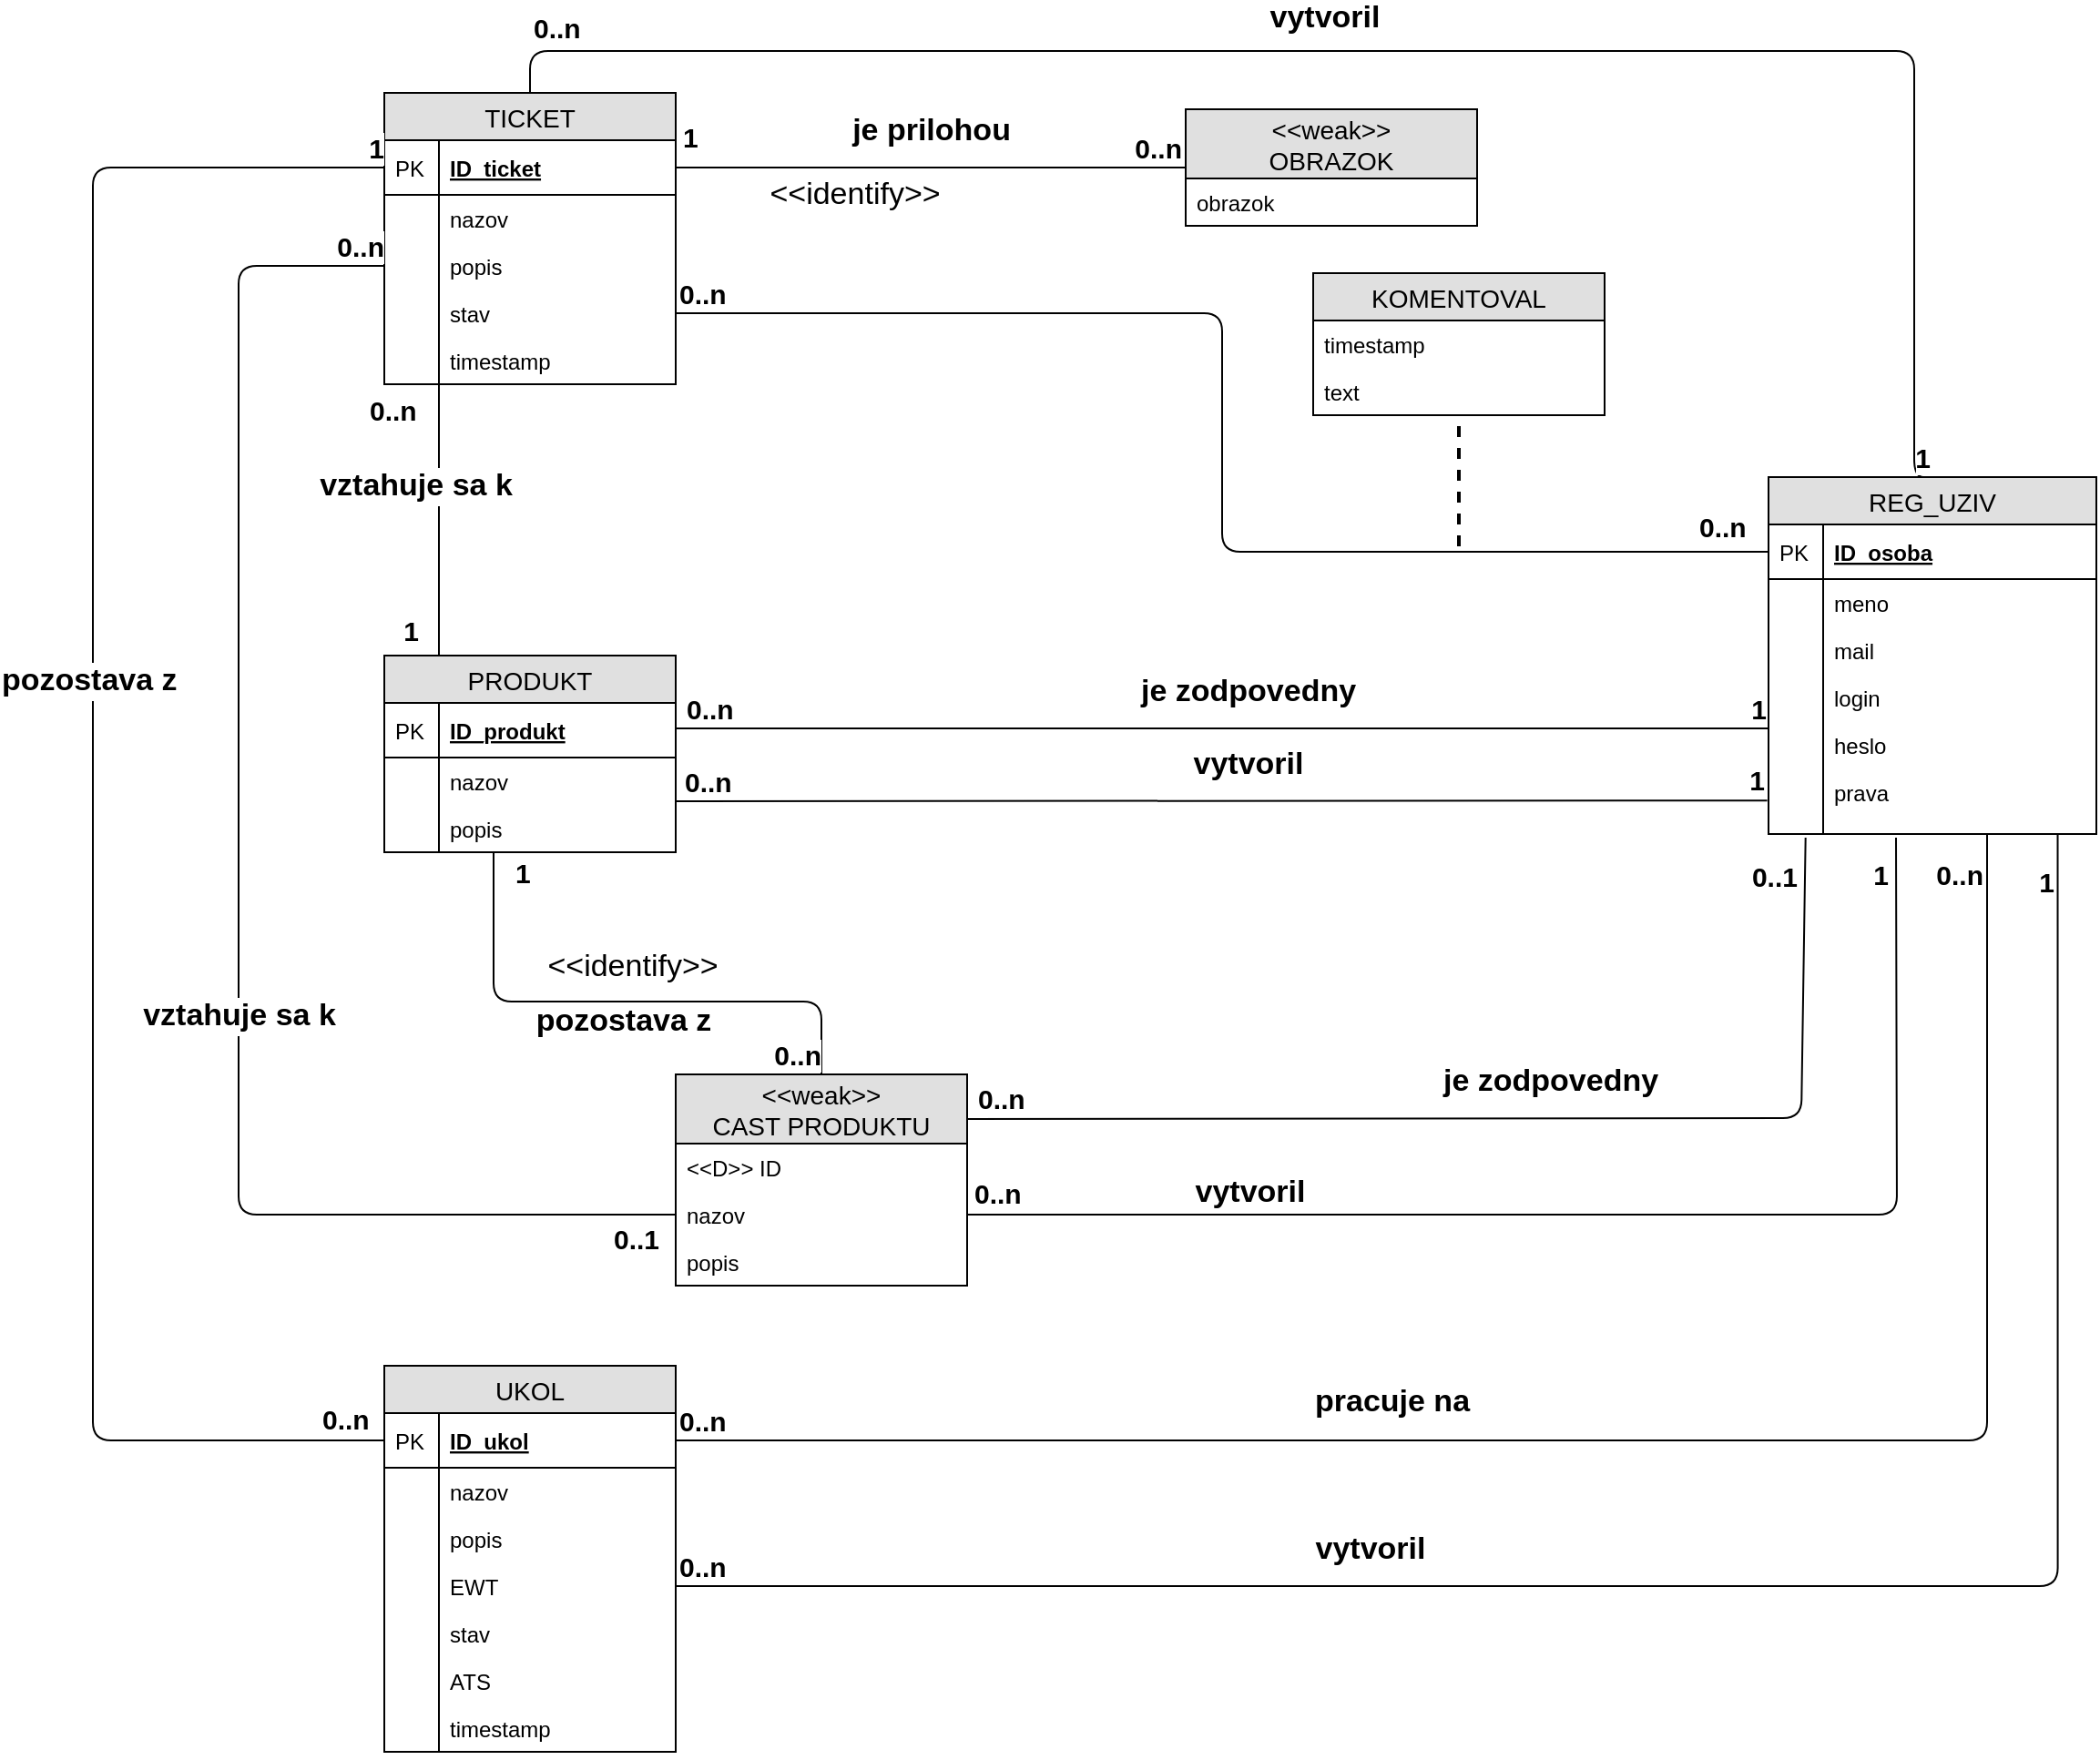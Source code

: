 <mxfile version="12.3.1" type="device" pages="1"><diagram id="f2aFpSvOePpTpc9F2w-A" name="Page-1"><mxGraphModel dx="2235" dy="1270" grid="1" gridSize="10" guides="1" tooltips="1" connect="1" arrows="1" fold="1" page="1" pageScale="1" pageWidth="850" pageHeight="1100" math="0" shadow="0"><root><mxCell id="0"/><mxCell id="1" parent="0"/><mxCell id="3Z42ryZw1p-4Lduy6sUZ-1" value="REG_UZIV" style="swimlane;fontStyle=0;childLayout=stackLayout;horizontal=1;startSize=26;fillColor=#e0e0e0;horizontalStack=0;resizeParent=1;resizeParentMax=0;resizeLast=0;collapsible=1;marginBottom=0;swimlaneFillColor=#ffffff;align=center;fontSize=14;" parent="1" vertex="1"><mxGeometry x="990" y="312" width="180" height="196" as="geometry"/></mxCell><mxCell id="3Z42ryZw1p-4Lduy6sUZ-2" value="ID_osoba" style="shape=partialRectangle;top=0;left=0;right=0;bottom=1;align=left;verticalAlign=middle;fillColor=none;spacingLeft=34;spacingRight=4;overflow=hidden;rotatable=0;points=[[0,0.5],[1,0.5]];portConstraint=eastwest;dropTarget=0;fontStyle=5;fontSize=12;" parent="3Z42ryZw1p-4Lduy6sUZ-1" vertex="1"><mxGeometry y="26" width="180" height="30" as="geometry"/></mxCell><mxCell id="3Z42ryZw1p-4Lduy6sUZ-3" value="PK" style="shape=partialRectangle;top=0;left=0;bottom=0;fillColor=none;align=left;verticalAlign=middle;spacingLeft=4;spacingRight=4;overflow=hidden;rotatable=0;points=[];portConstraint=eastwest;part=1;fontSize=12;" parent="3Z42ryZw1p-4Lduy6sUZ-2" vertex="1" connectable="0"><mxGeometry width="30" height="30" as="geometry"/></mxCell><mxCell id="3Z42ryZw1p-4Lduy6sUZ-4" value="meno" style="shape=partialRectangle;top=0;left=0;right=0;bottom=0;align=left;verticalAlign=top;fillColor=none;spacingLeft=34;spacingRight=4;overflow=hidden;rotatable=0;points=[[0,0.5],[1,0.5]];portConstraint=eastwest;dropTarget=0;fontSize=12;" parent="3Z42ryZw1p-4Lduy6sUZ-1" vertex="1"><mxGeometry y="56" width="180" height="26" as="geometry"/></mxCell><mxCell id="3Z42ryZw1p-4Lduy6sUZ-5" value="" style="shape=partialRectangle;top=0;left=0;bottom=0;fillColor=none;align=left;verticalAlign=top;spacingLeft=4;spacingRight=4;overflow=hidden;rotatable=0;points=[];portConstraint=eastwest;part=1;fontSize=12;" parent="3Z42ryZw1p-4Lduy6sUZ-4" vertex="1" connectable="0"><mxGeometry width="30" height="26" as="geometry"/></mxCell><mxCell id="3Z42ryZw1p-4Lduy6sUZ-6" value="mail" style="shape=partialRectangle;top=0;left=0;right=0;bottom=0;align=left;verticalAlign=top;fillColor=none;spacingLeft=34;spacingRight=4;overflow=hidden;rotatable=0;points=[[0,0.5],[1,0.5]];portConstraint=eastwest;dropTarget=0;fontSize=12;" parent="3Z42ryZw1p-4Lduy6sUZ-1" vertex="1"><mxGeometry y="82" width="180" height="26" as="geometry"/></mxCell><mxCell id="3Z42ryZw1p-4Lduy6sUZ-7" value="" style="shape=partialRectangle;top=0;left=0;bottom=0;fillColor=none;align=left;verticalAlign=top;spacingLeft=4;spacingRight=4;overflow=hidden;rotatable=0;points=[];portConstraint=eastwest;part=1;fontSize=12;" parent="3Z42ryZw1p-4Lduy6sUZ-6" vertex="1" connectable="0"><mxGeometry width="30" height="26" as="geometry"/></mxCell><mxCell id="3Z42ryZw1p-4Lduy6sUZ-8" value="login" style="shape=partialRectangle;top=0;left=0;right=0;bottom=0;align=left;verticalAlign=top;fillColor=none;spacingLeft=34;spacingRight=4;overflow=hidden;rotatable=0;points=[[0,0.5],[1,0.5]];portConstraint=eastwest;dropTarget=0;fontSize=12;" parent="3Z42ryZw1p-4Lduy6sUZ-1" vertex="1"><mxGeometry y="108" width="180" height="26" as="geometry"/></mxCell><mxCell id="3Z42ryZw1p-4Lduy6sUZ-9" value="" style="shape=partialRectangle;top=0;left=0;bottom=0;fillColor=none;align=left;verticalAlign=top;spacingLeft=4;spacingRight=4;overflow=hidden;rotatable=0;points=[];portConstraint=eastwest;part=1;fontSize=12;" parent="3Z42ryZw1p-4Lduy6sUZ-8" vertex="1" connectable="0"><mxGeometry width="30" height="26" as="geometry"/></mxCell><mxCell id="3Z42ryZw1p-4Lduy6sUZ-26" value="heslo" style="shape=partialRectangle;top=0;left=0;right=0;bottom=0;align=left;verticalAlign=top;fillColor=none;spacingLeft=34;spacingRight=4;overflow=hidden;rotatable=0;points=[[0,0.5],[1,0.5]];portConstraint=eastwest;dropTarget=0;fontSize=12;" parent="3Z42ryZw1p-4Lduy6sUZ-1" vertex="1"><mxGeometry y="134" width="180" height="26" as="geometry"/></mxCell><mxCell id="3Z42ryZw1p-4Lduy6sUZ-27" value="" style="shape=partialRectangle;top=0;left=0;bottom=0;fillColor=none;align=left;verticalAlign=top;spacingLeft=4;spacingRight=4;overflow=hidden;rotatable=0;points=[];portConstraint=eastwest;part=1;fontSize=12;" parent="3Z42ryZw1p-4Lduy6sUZ-26" vertex="1" connectable="0"><mxGeometry width="30" height="26" as="geometry"/></mxCell><mxCell id="mDjOp8Y7vGsUmXmDkCuz-3" value="prava" style="shape=partialRectangle;top=0;left=0;right=0;bottom=0;align=left;verticalAlign=top;fillColor=none;spacingLeft=34;spacingRight=4;overflow=hidden;rotatable=0;points=[[0,0.5],[1,0.5]];portConstraint=eastwest;dropTarget=0;fontSize=12;" parent="3Z42ryZw1p-4Lduy6sUZ-1" vertex="1"><mxGeometry y="160" width="180" height="26" as="geometry"/></mxCell><mxCell id="mDjOp8Y7vGsUmXmDkCuz-4" value="" style="shape=partialRectangle;top=0;left=0;bottom=0;fillColor=none;align=left;verticalAlign=top;spacingLeft=4;spacingRight=4;overflow=hidden;rotatable=0;points=[];portConstraint=eastwest;part=1;fontSize=12;" parent="mDjOp8Y7vGsUmXmDkCuz-3" vertex="1" connectable="0"><mxGeometry width="30" height="26" as="geometry"/></mxCell><mxCell id="3Z42ryZw1p-4Lduy6sUZ-10" value="" style="shape=partialRectangle;top=0;left=0;right=0;bottom=0;align=left;verticalAlign=top;fillColor=none;spacingLeft=34;spacingRight=4;overflow=hidden;rotatable=0;points=[[0,0.5],[1,0.5]];portConstraint=eastwest;dropTarget=0;fontSize=12;" parent="3Z42ryZw1p-4Lduy6sUZ-1" vertex="1"><mxGeometry y="186" width="180" height="10" as="geometry"/></mxCell><mxCell id="3Z42ryZw1p-4Lduy6sUZ-11" value="" style="shape=partialRectangle;top=0;left=0;bottom=0;fillColor=none;align=left;verticalAlign=top;spacingLeft=4;spacingRight=4;overflow=hidden;rotatable=0;points=[];portConstraint=eastwest;part=1;fontSize=12;" parent="3Z42ryZw1p-4Lduy6sUZ-10" vertex="1" connectable="0"><mxGeometry width="30" height="10" as="geometry"/></mxCell><mxCell id="3Z42ryZw1p-4Lduy6sUZ-28" value="TICKET" style="swimlane;fontStyle=0;childLayout=stackLayout;horizontal=1;startSize=26;fillColor=#e0e0e0;horizontalStack=0;resizeParent=1;resizeParentMax=0;resizeLast=0;collapsible=1;marginBottom=0;swimlaneFillColor=#ffffff;align=center;fontSize=14;" parent="1" vertex="1"><mxGeometry x="230" y="101" width="160" height="160" as="geometry"/></mxCell><mxCell id="3Z42ryZw1p-4Lduy6sUZ-29" value="ID_ticket" style="shape=partialRectangle;top=0;left=0;right=0;bottom=1;align=left;verticalAlign=middle;fillColor=none;spacingLeft=34;spacingRight=4;overflow=hidden;rotatable=0;points=[[0,0.5],[1,0.5]];portConstraint=eastwest;dropTarget=0;fontStyle=5;fontSize=12;" parent="3Z42ryZw1p-4Lduy6sUZ-28" vertex="1"><mxGeometry y="26" width="160" height="30" as="geometry"/></mxCell><mxCell id="3Z42ryZw1p-4Lduy6sUZ-30" value="PK" style="shape=partialRectangle;top=0;left=0;bottom=0;fillColor=none;align=left;verticalAlign=middle;spacingLeft=4;spacingRight=4;overflow=hidden;rotatable=0;points=[];portConstraint=eastwest;part=1;fontSize=12;" parent="3Z42ryZw1p-4Lduy6sUZ-29" vertex="1" connectable="0"><mxGeometry width="30" height="30" as="geometry"/></mxCell><mxCell id="3Z42ryZw1p-4Lduy6sUZ-31" value="nazov" style="shape=partialRectangle;top=0;left=0;right=0;bottom=0;align=left;verticalAlign=top;fillColor=none;spacingLeft=34;spacingRight=4;overflow=hidden;rotatable=0;points=[[0,0.5],[1,0.5]];portConstraint=eastwest;dropTarget=0;fontSize=12;" parent="3Z42ryZw1p-4Lduy6sUZ-28" vertex="1"><mxGeometry y="56" width="160" height="26" as="geometry"/></mxCell><mxCell id="3Z42ryZw1p-4Lduy6sUZ-32" value="" style="shape=partialRectangle;top=0;left=0;bottom=0;fillColor=none;align=left;verticalAlign=top;spacingLeft=4;spacingRight=4;overflow=hidden;rotatable=0;points=[];portConstraint=eastwest;part=1;fontSize=12;" parent="3Z42ryZw1p-4Lduy6sUZ-31" vertex="1" connectable="0"><mxGeometry width="30" height="26" as="geometry"/></mxCell><mxCell id="3Z42ryZw1p-4Lduy6sUZ-33" value="popis" style="shape=partialRectangle;top=0;left=0;right=0;bottom=0;align=left;verticalAlign=top;fillColor=none;spacingLeft=34;spacingRight=4;overflow=hidden;rotatable=0;points=[[0,0.5],[1,0.5]];portConstraint=eastwest;dropTarget=0;fontSize=12;" parent="3Z42ryZw1p-4Lduy6sUZ-28" vertex="1"><mxGeometry y="82" width="160" height="26" as="geometry"/></mxCell><mxCell id="3Z42ryZw1p-4Lduy6sUZ-34" value="" style="shape=partialRectangle;top=0;left=0;bottom=0;fillColor=none;align=left;verticalAlign=top;spacingLeft=4;spacingRight=4;overflow=hidden;rotatable=0;points=[];portConstraint=eastwest;part=1;fontSize=12;" parent="3Z42ryZw1p-4Lduy6sUZ-33" vertex="1" connectable="0"><mxGeometry width="30" height="26" as="geometry"/></mxCell><mxCell id="3Z42ryZw1p-4Lduy6sUZ-35" value="stav" style="shape=partialRectangle;top=0;left=0;right=0;bottom=0;align=left;verticalAlign=top;fillColor=none;spacingLeft=34;spacingRight=4;overflow=hidden;rotatable=0;points=[[0,0.5],[1,0.5]];portConstraint=eastwest;dropTarget=0;fontSize=12;" parent="3Z42ryZw1p-4Lduy6sUZ-28" vertex="1"><mxGeometry y="108" width="160" height="26" as="geometry"/></mxCell><mxCell id="3Z42ryZw1p-4Lduy6sUZ-36" value="" style="shape=partialRectangle;top=0;left=0;bottom=0;fillColor=none;align=left;verticalAlign=top;spacingLeft=4;spacingRight=4;overflow=hidden;rotatable=0;points=[];portConstraint=eastwest;part=1;fontSize=12;" parent="3Z42ryZw1p-4Lduy6sUZ-35" vertex="1" connectable="0"><mxGeometry width="30" height="26" as="geometry"/></mxCell><mxCell id="eFnOvoVNZ79F0YM_RQS_-1" value="timestamp" style="shape=partialRectangle;top=0;left=0;right=0;bottom=0;align=left;verticalAlign=top;fillColor=none;spacingLeft=34;spacingRight=4;overflow=hidden;rotatable=0;points=[[0,0.5],[1,0.5]];portConstraint=eastwest;dropTarget=0;fontSize=12;" vertex="1" parent="3Z42ryZw1p-4Lduy6sUZ-28"><mxGeometry y="134" width="160" height="26" as="geometry"/></mxCell><mxCell id="eFnOvoVNZ79F0YM_RQS_-2" value="" style="shape=partialRectangle;top=0;left=0;bottom=0;fillColor=none;align=left;verticalAlign=top;spacingLeft=4;spacingRight=4;overflow=hidden;rotatable=0;points=[];portConstraint=eastwest;part=1;fontSize=12;" vertex="1" connectable="0" parent="eFnOvoVNZ79F0YM_RQS_-1"><mxGeometry width="30" height="26" as="geometry"/></mxCell><mxCell id="3Z42ryZw1p-4Lduy6sUZ-50" value="PRODUKT" style="swimlane;fontStyle=0;childLayout=stackLayout;horizontal=1;startSize=26;fillColor=#e0e0e0;horizontalStack=0;resizeParent=1;resizeParentMax=0;resizeLast=0;collapsible=1;marginBottom=0;swimlaneFillColor=#ffffff;align=center;fontSize=14;" parent="1" vertex="1"><mxGeometry x="230" y="410" width="160" height="108" as="geometry"/></mxCell><mxCell id="3Z42ryZw1p-4Lduy6sUZ-51" value="ID_produkt" style="shape=partialRectangle;top=0;left=0;right=0;bottom=1;align=left;verticalAlign=middle;fillColor=none;spacingLeft=34;spacingRight=4;overflow=hidden;rotatable=0;points=[[0,0.5],[1,0.5]];portConstraint=eastwest;dropTarget=0;fontStyle=5;fontSize=12;" parent="3Z42ryZw1p-4Lduy6sUZ-50" vertex="1"><mxGeometry y="26" width="160" height="30" as="geometry"/></mxCell><mxCell id="3Z42ryZw1p-4Lduy6sUZ-52" value="PK" style="shape=partialRectangle;top=0;left=0;bottom=0;fillColor=none;align=left;verticalAlign=middle;spacingLeft=4;spacingRight=4;overflow=hidden;rotatable=0;points=[];portConstraint=eastwest;part=1;fontSize=12;" parent="3Z42ryZw1p-4Lduy6sUZ-51" vertex="1" connectable="0"><mxGeometry width="30" height="30" as="geometry"/></mxCell><mxCell id="3Z42ryZw1p-4Lduy6sUZ-53" value="nazov" style="shape=partialRectangle;top=0;left=0;right=0;bottom=0;align=left;verticalAlign=top;fillColor=none;spacingLeft=34;spacingRight=4;overflow=hidden;rotatable=0;points=[[0,0.5],[1,0.5]];portConstraint=eastwest;dropTarget=0;fontSize=12;" parent="3Z42ryZw1p-4Lduy6sUZ-50" vertex="1"><mxGeometry y="56" width="160" height="26" as="geometry"/></mxCell><mxCell id="3Z42ryZw1p-4Lduy6sUZ-54" value="" style="shape=partialRectangle;top=0;left=0;bottom=0;fillColor=none;align=left;verticalAlign=top;spacingLeft=4;spacingRight=4;overflow=hidden;rotatable=0;points=[];portConstraint=eastwest;part=1;fontSize=12;" parent="3Z42ryZw1p-4Lduy6sUZ-53" vertex="1" connectable="0"><mxGeometry width="30" height="26" as="geometry"/></mxCell><mxCell id="3Z42ryZw1p-4Lduy6sUZ-55" value="popis" style="shape=partialRectangle;top=0;left=0;right=0;bottom=0;align=left;verticalAlign=top;fillColor=none;spacingLeft=34;spacingRight=4;overflow=hidden;rotatable=0;points=[[0,0.5],[1,0.5]];portConstraint=eastwest;dropTarget=0;fontSize=12;" parent="3Z42ryZw1p-4Lduy6sUZ-50" vertex="1"><mxGeometry y="82" width="160" height="26" as="geometry"/></mxCell><mxCell id="3Z42ryZw1p-4Lduy6sUZ-56" value="" style="shape=partialRectangle;top=0;left=0;bottom=0;fillColor=none;align=left;verticalAlign=top;spacingLeft=4;spacingRight=4;overflow=hidden;rotatable=0;points=[];portConstraint=eastwest;part=1;fontSize=12;" parent="3Z42ryZw1p-4Lduy6sUZ-55" vertex="1" connectable="0"><mxGeometry width="30" height="26" as="geometry"/></mxCell><mxCell id="3Z42ryZw1p-4Lduy6sUZ-65" value="&lt;&lt;weak&gt;&gt;&#xA;CAST PRODUKTU" style="swimlane;fontStyle=0;childLayout=stackLayout;horizontal=1;startSize=38;fillColor=#e0e0e0;horizontalStack=0;resizeParent=1;resizeParentMax=0;resizeLast=0;collapsible=1;marginBottom=0;swimlaneFillColor=#ffffff;align=center;fontSize=14;" parent="1" vertex="1"><mxGeometry x="390" y="640" width="160" height="116" as="geometry"/></mxCell><mxCell id="3Z42ryZw1p-4Lduy6sUZ-68" value="&lt;&lt;D&gt;&gt; ID" style="text;strokeColor=none;fillColor=none;spacingLeft=4;spacingRight=4;overflow=hidden;rotatable=0;points=[[0,0.5],[1,0.5]];portConstraint=eastwest;fontSize=12;" parent="3Z42ryZw1p-4Lduy6sUZ-65" vertex="1"><mxGeometry y="38" width="160" height="26" as="geometry"/></mxCell><mxCell id="3Z42ryZw1p-4Lduy6sUZ-66" value="nazov" style="text;strokeColor=none;fillColor=none;spacingLeft=4;spacingRight=4;overflow=hidden;rotatable=0;points=[[0,0.5],[1,0.5]];portConstraint=eastwest;fontSize=12;" parent="3Z42ryZw1p-4Lduy6sUZ-65" vertex="1"><mxGeometry y="64" width="160" height="26" as="geometry"/></mxCell><mxCell id="3Z42ryZw1p-4Lduy6sUZ-67" value="popis" style="text;strokeColor=none;fillColor=none;spacingLeft=4;spacingRight=4;overflow=hidden;rotatable=0;points=[[0,0.5],[1,0.5]];portConstraint=eastwest;fontSize=12;" parent="3Z42ryZw1p-4Lduy6sUZ-65" vertex="1"><mxGeometry y="90" width="160" height="26" as="geometry"/></mxCell><mxCell id="3Z42ryZw1p-4Lduy6sUZ-80" value="UKOL" style="swimlane;fontStyle=0;childLayout=stackLayout;horizontal=1;startSize=26;fillColor=#e0e0e0;horizontalStack=0;resizeParent=1;resizeParentMax=0;resizeLast=0;collapsible=1;marginBottom=0;swimlaneFillColor=#ffffff;align=center;fontSize=14;" parent="1" vertex="1"><mxGeometry x="230" y="800" width="160" height="212" as="geometry"/></mxCell><mxCell id="3Z42ryZw1p-4Lduy6sUZ-81" value="ID_ukol" style="shape=partialRectangle;top=0;left=0;right=0;bottom=1;align=left;verticalAlign=middle;fillColor=none;spacingLeft=34;spacingRight=4;overflow=hidden;rotatable=0;points=[[0,0.5],[1,0.5]];portConstraint=eastwest;dropTarget=0;fontStyle=5;fontSize=12;" parent="3Z42ryZw1p-4Lduy6sUZ-80" vertex="1"><mxGeometry y="26" width="160" height="30" as="geometry"/></mxCell><mxCell id="3Z42ryZw1p-4Lduy6sUZ-82" value="PK" style="shape=partialRectangle;top=0;left=0;bottom=0;fillColor=none;align=left;verticalAlign=middle;spacingLeft=4;spacingRight=4;overflow=hidden;rotatable=0;points=[];portConstraint=eastwest;part=1;fontSize=12;" parent="3Z42ryZw1p-4Lduy6sUZ-81" vertex="1" connectable="0"><mxGeometry width="30" height="30" as="geometry"/></mxCell><mxCell id="3Z42ryZw1p-4Lduy6sUZ-83" value="nazov" style="shape=partialRectangle;top=0;left=0;right=0;bottom=0;align=left;verticalAlign=top;fillColor=none;spacingLeft=34;spacingRight=4;overflow=hidden;rotatable=0;points=[[0,0.5],[1,0.5]];portConstraint=eastwest;dropTarget=0;fontSize=12;" parent="3Z42ryZw1p-4Lduy6sUZ-80" vertex="1"><mxGeometry y="56" width="160" height="26" as="geometry"/></mxCell><mxCell id="3Z42ryZw1p-4Lduy6sUZ-84" value="" style="shape=partialRectangle;top=0;left=0;bottom=0;fillColor=none;align=left;verticalAlign=top;spacingLeft=4;spacingRight=4;overflow=hidden;rotatable=0;points=[];portConstraint=eastwest;part=1;fontSize=12;" parent="3Z42ryZw1p-4Lduy6sUZ-83" vertex="1" connectable="0"><mxGeometry width="30" height="26" as="geometry"/></mxCell><mxCell id="eFnOvoVNZ79F0YM_RQS_-45" value="popis" style="shape=partialRectangle;top=0;left=0;right=0;bottom=0;align=left;verticalAlign=top;fillColor=none;spacingLeft=34;spacingRight=4;overflow=hidden;rotatable=0;points=[[0,0.5],[1,0.5]];portConstraint=eastwest;dropTarget=0;fontSize=12;" vertex="1" parent="3Z42ryZw1p-4Lduy6sUZ-80"><mxGeometry y="82" width="160" height="26" as="geometry"/></mxCell><mxCell id="eFnOvoVNZ79F0YM_RQS_-46" value="" style="shape=partialRectangle;top=0;left=0;bottom=0;fillColor=none;align=left;verticalAlign=top;spacingLeft=4;spacingRight=4;overflow=hidden;rotatable=0;points=[];portConstraint=eastwest;part=1;fontSize=12;" vertex="1" connectable="0" parent="eFnOvoVNZ79F0YM_RQS_-45"><mxGeometry width="30" height="26" as="geometry"/></mxCell><mxCell id="3Z42ryZw1p-4Lduy6sUZ-85" value="EWT" style="shape=partialRectangle;top=0;left=0;right=0;bottom=0;align=left;verticalAlign=top;fillColor=none;spacingLeft=34;spacingRight=4;overflow=hidden;rotatable=0;points=[[0,0.5],[1,0.5]];portConstraint=eastwest;dropTarget=0;fontSize=12;" parent="3Z42ryZw1p-4Lduy6sUZ-80" vertex="1"><mxGeometry y="108" width="160" height="26" as="geometry"/></mxCell><mxCell id="3Z42ryZw1p-4Lduy6sUZ-86" value="" style="shape=partialRectangle;top=0;left=0;bottom=0;fillColor=none;align=left;verticalAlign=top;spacingLeft=4;spacingRight=4;overflow=hidden;rotatable=0;points=[];portConstraint=eastwest;part=1;fontSize=12;" parent="3Z42ryZw1p-4Lduy6sUZ-85" vertex="1" connectable="0"><mxGeometry width="30" height="26" as="geometry"/></mxCell><mxCell id="3Z42ryZw1p-4Lduy6sUZ-87" value="stav" style="shape=partialRectangle;top=0;left=0;right=0;bottom=0;align=left;verticalAlign=top;fillColor=none;spacingLeft=34;spacingRight=4;overflow=hidden;rotatable=0;points=[[0,0.5],[1,0.5]];portConstraint=eastwest;dropTarget=0;fontSize=12;" parent="3Z42ryZw1p-4Lduy6sUZ-80" vertex="1"><mxGeometry y="134" width="160" height="26" as="geometry"/></mxCell><mxCell id="3Z42ryZw1p-4Lduy6sUZ-88" value="" style="shape=partialRectangle;top=0;left=0;bottom=0;fillColor=none;align=left;verticalAlign=top;spacingLeft=4;spacingRight=4;overflow=hidden;rotatable=0;points=[];portConstraint=eastwest;part=1;fontSize=12;" parent="3Z42ryZw1p-4Lduy6sUZ-87" vertex="1" connectable="0"><mxGeometry width="30" height="26" as="geometry"/></mxCell><mxCell id="3Z42ryZw1p-4Lduy6sUZ-91" value="ATS" style="shape=partialRectangle;top=0;left=0;right=0;bottom=0;align=left;verticalAlign=top;fillColor=none;spacingLeft=34;spacingRight=4;overflow=hidden;rotatable=0;points=[[0,0.5],[1,0.5]];portConstraint=eastwest;dropTarget=0;fontSize=12;" parent="3Z42ryZw1p-4Lduy6sUZ-80" vertex="1"><mxGeometry y="160" width="160" height="26" as="geometry"/></mxCell><mxCell id="3Z42ryZw1p-4Lduy6sUZ-92" value="" style="shape=partialRectangle;top=0;left=0;bottom=0;fillColor=none;align=left;verticalAlign=top;spacingLeft=4;spacingRight=4;overflow=hidden;rotatable=0;points=[];portConstraint=eastwest;part=1;fontSize=12;" parent="3Z42ryZw1p-4Lduy6sUZ-91" vertex="1" connectable="0"><mxGeometry width="30" height="26" as="geometry"/></mxCell><mxCell id="eFnOvoVNZ79F0YM_RQS_-38" value="timestamp" style="shape=partialRectangle;top=0;left=0;right=0;bottom=0;align=left;verticalAlign=top;fillColor=none;spacingLeft=34;spacingRight=4;overflow=hidden;rotatable=0;points=[[0,0.5],[1,0.5]];portConstraint=eastwest;dropTarget=0;fontSize=12;" vertex="1" parent="3Z42ryZw1p-4Lduy6sUZ-80"><mxGeometry y="186" width="160" height="26" as="geometry"/></mxCell><mxCell id="eFnOvoVNZ79F0YM_RQS_-39" value="" style="shape=partialRectangle;top=0;left=0;bottom=0;fillColor=none;align=left;verticalAlign=top;spacingLeft=4;spacingRight=4;overflow=hidden;rotatable=0;points=[];portConstraint=eastwest;part=1;fontSize=12;" vertex="1" connectable="0" parent="eFnOvoVNZ79F0YM_RQS_-38"><mxGeometry width="30" height="26" as="geometry"/></mxCell><mxCell id="3Z42ryZw1p-4Lduy6sUZ-115" value="" style="endArrow=none;html=1;edgeStyle=orthogonalEdgeStyle;exitX=0.5;exitY=0;exitDx=0;exitDy=0;entryX=0.5;entryY=0;entryDx=0;entryDy=0;" parent="1" source="3Z42ryZw1p-4Lduy6sUZ-28" target="3Z42ryZw1p-4Lduy6sUZ-1" edge="1"><mxGeometry relative="1" as="geometry"><mxPoint x="510" y="178.5" as="sourcePoint"/><mxPoint x="770" y="105" as="targetPoint"/><Array as="points"><mxPoint x="310" y="78"/><mxPoint x="1070" y="78"/></Array></mxGeometry></mxCell><mxCell id="3Z42ryZw1p-4Lduy6sUZ-116" value="&lt;b&gt;&lt;font style=&quot;font-size: 15px&quot;&gt;0..n&lt;/font&gt;&lt;/b&gt;" style="resizable=0;html=1;align=left;verticalAlign=bottom;labelBackgroundColor=#ffffff;fontSize=10;" parent="3Z42ryZw1p-4Lduy6sUZ-115" connectable="0" vertex="1"><mxGeometry x="-1" relative="1" as="geometry"><mxPoint x="-0.5" y="-25" as="offset"/></mxGeometry></mxCell><mxCell id="3Z42ryZw1p-4Lduy6sUZ-117" value="&lt;b&gt;&lt;font style=&quot;font-size: 15px&quot;&gt;1&lt;/font&gt;&lt;/b&gt;" style="resizable=0;html=1;align=right;verticalAlign=bottom;labelBackgroundColor=#ffffff;fontSize=10;" parent="3Z42ryZw1p-4Lduy6sUZ-115" connectable="0" vertex="1"><mxGeometry x="1" relative="1" as="geometry"><mxPoint x="-0.5" y="0.5" as="offset"/></mxGeometry></mxCell><mxCell id="3Z42ryZw1p-4Lduy6sUZ-118" value="&lt;b style=&quot;font-size: 17px;&quot;&gt;vytvoril&lt;/b&gt;" style="text;html=1;resizable=0;points=[];align=center;verticalAlign=middle;labelBackgroundColor=#ffffff;fontSize=17;" parent="3Z42ryZw1p-4Lduy6sUZ-115" vertex="1" connectable="0"><mxGeometry x="-0.169" y="24" relative="1" as="geometry"><mxPoint x="32.5" y="6" as="offset"/></mxGeometry></mxCell><mxCell id="3Z42ryZw1p-4Lduy6sUZ-119" value="" style="endArrow=none;html=1;edgeStyle=orthogonalEdgeStyle;exitX=1;exitY=0.5;exitDx=0;exitDy=0;" parent="1" source="3Z42ryZw1p-4Lduy6sUZ-35" target="3Z42ryZw1p-4Lduy6sUZ-2" edge="1"><mxGeometry relative="1" as="geometry"><mxPoint x="460" y="142" as="sourcePoint"/><mxPoint x="690" y="400" as="targetPoint"/></mxGeometry></mxCell><mxCell id="3Z42ryZw1p-4Lduy6sUZ-120" value="&lt;b&gt;&lt;font style=&quot;font-size: 15px&quot;&gt;0..n&lt;/font&gt;&lt;/b&gt;" style="resizable=0;html=1;align=left;verticalAlign=bottom;labelBackgroundColor=#ffffff;fontSize=10;" parent="3Z42ryZw1p-4Lduy6sUZ-119" connectable="0" vertex="1"><mxGeometry x="-1" relative="1" as="geometry"/></mxCell><mxCell id="3Z42ryZw1p-4Lduy6sUZ-150" value="" style="endArrow=none;html=1;edgeStyle=orthogonalEdgeStyle;fontSize=17;exitX=1;exitY=0.5;exitDx=0;exitDy=0;entryX=0.882;entryY=1.048;entryDx=0;entryDy=0;entryPerimeter=0;" parent="1" source="3Z42ryZw1p-4Lduy6sUZ-85" target="3Z42ryZw1p-4Lduy6sUZ-10" edge="1"><mxGeometry relative="1" as="geometry"><mxPoint x="630" y="750" as="sourcePoint"/><mxPoint x="1190" y="550" as="targetPoint"/></mxGeometry></mxCell><mxCell id="3Z42ryZw1p-4Lduy6sUZ-151" value="&lt;b&gt;&lt;font style=&quot;font-size: 15px&quot;&gt;0..n&lt;/font&gt;&lt;/b&gt;" style="resizable=0;html=1;align=left;verticalAlign=bottom;labelBackgroundColor=#ffffff;fontSize=10;" parent="3Z42ryZw1p-4Lduy6sUZ-150" connectable="0" vertex="1"><mxGeometry x="-1" relative="1" as="geometry"/></mxCell><mxCell id="3Z42ryZw1p-4Lduy6sUZ-152" value="&lt;b&gt;&lt;font style=&quot;font-size: 15px&quot;&gt;1&lt;/font&gt;&lt;/b&gt;" style="resizable=0;html=1;align=right;verticalAlign=bottom;labelBackgroundColor=#ffffff;fontSize=10;" parent="3Z42ryZw1p-4Lduy6sUZ-150" connectable="0" vertex="1"><mxGeometry x="1" relative="1" as="geometry"><mxPoint x="-1.5" y="37.5" as="offset"/></mxGeometry></mxCell><mxCell id="3Z42ryZw1p-4Lduy6sUZ-153" value="&lt;b&gt;vytvoril&lt;/b&gt;" style="text;html=1;resizable=0;points=[];align=center;verticalAlign=middle;labelBackgroundColor=#ffffff;fontSize=17;" parent="3Z42ryZw1p-4Lduy6sUZ-150" vertex="1" connectable="0"><mxGeometry x="0.089" relative="1" as="geometry"><mxPoint x="-257" y="-20" as="offset"/></mxGeometry></mxCell><mxCell id="3Z42ryZw1p-4Lduy6sUZ-154" value="" style="endArrow=none;html=1;edgeStyle=orthogonalEdgeStyle;fontSize=17;entryX=0.5;entryY=0;entryDx=0;entryDy=0;" parent="1" source="3Z42ryZw1p-4Lduy6sUZ-50" target="3Z42ryZw1p-4Lduy6sUZ-65" edge="1"><mxGeometry relative="1" as="geometry"><mxPoint x="290.333" y="558.333" as="sourcePoint"/><mxPoint x="450" y="730" as="targetPoint"/><Array as="points"><mxPoint x="290" y="600"/><mxPoint x="470" y="600"/></Array></mxGeometry></mxCell><mxCell id="3Z42ryZw1p-4Lduy6sUZ-155" value="&lt;b&gt;&lt;font style=&quot;font-size: 15px&quot;&gt;1&lt;/font&gt;&lt;/b&gt;" style="resizable=0;html=1;align=left;verticalAlign=bottom;labelBackgroundColor=#ffffff;fontSize=10;" parent="3Z42ryZw1p-4Lduy6sUZ-154" connectable="0" vertex="1"><mxGeometry x="-1" relative="1" as="geometry"><mxPoint x="9.5" y="22" as="offset"/></mxGeometry></mxCell><mxCell id="3Z42ryZw1p-4Lduy6sUZ-156" value="&lt;b&gt;&lt;font style=&quot;font-size: 15px&quot;&gt;0..n&lt;/font&gt;&lt;/b&gt;" style="resizable=0;html=1;align=right;verticalAlign=bottom;labelBackgroundColor=#ffffff;fontSize=10;" parent="3Z42ryZw1p-4Lduy6sUZ-154" connectable="0" vertex="1"><mxGeometry x="1" relative="1" as="geometry"/></mxCell><mxCell id="3Z42ryZw1p-4Lduy6sUZ-157" value="&lt;b&gt;pozostava z&lt;/b&gt;" style="text;html=1;resizable=0;points=[];align=center;verticalAlign=middle;labelBackgroundColor=#ffffff;fontSize=17;" parent="3Z42ryZw1p-4Lduy6sUZ-154" vertex="1" connectable="0"><mxGeometry x="0.089" relative="1" as="geometry"><mxPoint x="-12" y="10.5" as="offset"/></mxGeometry></mxCell><mxCell id="3Z42ryZw1p-4Lduy6sUZ-172" value="&amp;lt;&amp;lt;identify&amp;gt;&amp;gt;" style="text;html=1;resizable=0;points=[];align=center;verticalAlign=middle;labelBackgroundColor=#ffffff;fontSize=17;" parent="3Z42ryZw1p-4Lduy6sUZ-154" vertex="1" connectable="0"><mxGeometry x="-0.169" y="3" relative="1" as="geometry"><mxPoint x="32.5" y="-16.5" as="offset"/></mxGeometry></mxCell><mxCell id="3Z42ryZw1p-4Lduy6sUZ-158" value="" style="endArrow=none;html=1;edgeStyle=orthogonalEdgeStyle;fontSize=17;entryX=0;entryY=0.5;entryDx=0;entryDy=0;exitX=0;exitY=0.5;exitDx=0;exitDy=0;" parent="1" source="3Z42ryZw1p-4Lduy6sUZ-81" target="3Z42ryZw1p-4Lduy6sUZ-29" edge="1"><mxGeometry relative="1" as="geometry"><mxPoint x="-150" y="140" as="sourcePoint"/><mxPoint x="150" y="140" as="targetPoint"/><Array as="points"><mxPoint x="70" y="841"/><mxPoint x="70" y="142"/></Array></mxGeometry></mxCell><mxCell id="3Z42ryZw1p-4Lduy6sUZ-159" value="&lt;span style=&quot;font-size: 15px&quot;&gt;&lt;b&gt;0..n&lt;/b&gt;&lt;/span&gt;" style="resizable=0;html=1;align=left;verticalAlign=bottom;labelBackgroundColor=#ffffff;fontSize=10;" parent="3Z42ryZw1p-4Lduy6sUZ-158" connectable="0" vertex="1"><mxGeometry x="-1" relative="1" as="geometry"><mxPoint x="-36.5" y="-1" as="offset"/></mxGeometry></mxCell><mxCell id="3Z42ryZw1p-4Lduy6sUZ-160" value="&lt;b&gt;&lt;font style=&quot;font-size: 15px&quot;&gt;1&lt;/font&gt;&lt;/b&gt;" style="resizable=0;html=1;align=right;verticalAlign=bottom;labelBackgroundColor=#ffffff;fontSize=10;" parent="3Z42ryZw1p-4Lduy6sUZ-158" connectable="0" vertex="1"><mxGeometry x="1" relative="1" as="geometry"/></mxCell><mxCell id="3Z42ryZw1p-4Lduy6sUZ-161" value="&lt;b&gt;pozostava z&amp;nbsp;&lt;/b&gt;" style="text;html=1;resizable=0;points=[];align=center;verticalAlign=middle;labelBackgroundColor=#ffffff;fontSize=17;" parent="3Z42ryZw1p-4Lduy6sUZ-158" vertex="1" connectable="0"><mxGeometry x="0.089" relative="1" as="geometry"><mxPoint x="-0.5" y="-22.5" as="offset"/></mxGeometry></mxCell><mxCell id="3Z42ryZw1p-4Lduy6sUZ-162" value="" style="endArrow=none;html=1;edgeStyle=orthogonalEdgeStyle;fontSize=17;exitX=0.19;exitY=1.457;exitDx=0;exitDy=0;exitPerimeter=0;" parent="1" edge="1"><mxGeometry relative="1" as="geometry"><mxPoint x="260" y="250" as="sourcePoint"/><mxPoint x="260" y="410" as="targetPoint"/><Array as="points"><mxPoint x="260" y="410"/></Array></mxGeometry></mxCell><mxCell id="3Z42ryZw1p-4Lduy6sUZ-163" value="&lt;b&gt;&lt;font style=&quot;font-size: 15px&quot;&gt;0..n&lt;/font&gt;&lt;/b&gt;" style="resizable=0;html=1;align=left;verticalAlign=bottom;labelBackgroundColor=#ffffff;fontSize=10;" parent="3Z42ryZw1p-4Lduy6sUZ-162" connectable="0" vertex="1"><mxGeometry x="-1" relative="1" as="geometry"><mxPoint x="-40.5" y="36" as="offset"/></mxGeometry></mxCell><mxCell id="3Z42ryZw1p-4Lduy6sUZ-164" value="&lt;b&gt;&lt;font style=&quot;font-size: 15px&quot;&gt;1&lt;/font&gt;&lt;/b&gt;" style="resizable=0;html=1;align=right;verticalAlign=bottom;labelBackgroundColor=#ffffff;fontSize=10;" parent="3Z42ryZw1p-4Lduy6sUZ-162" connectable="0" vertex="1"><mxGeometry x="1" relative="1" as="geometry"><mxPoint x="-10.5" y="-2.5" as="offset"/></mxGeometry></mxCell><mxCell id="3Z42ryZw1p-4Lduy6sUZ-165" value="&lt;b&gt;vztahuje sa k&lt;/b&gt;" style="text;html=1;resizable=0;points=[];align=center;verticalAlign=middle;labelBackgroundColor=#ffffff;fontSize=17;" parent="3Z42ryZw1p-4Lduy6sUZ-162" vertex="1" connectable="0"><mxGeometry x="0.089" relative="1" as="geometry"><mxPoint x="-13" y="-20" as="offset"/></mxGeometry></mxCell><mxCell id="3Z42ryZw1p-4Lduy6sUZ-166" value="" style="endArrow=none;html=1;edgeStyle=orthogonalEdgeStyle;fontSize=17;entryX=0;entryY=0.5;entryDx=0;entryDy=0;" parent="1" source="3Z42ryZw1p-4Lduy6sUZ-66" target="3Z42ryZw1p-4Lduy6sUZ-33" edge="1"><mxGeometry relative="1" as="geometry"><mxPoint x="340" y="740" as="sourcePoint"/><mxPoint x="190" y="260" as="targetPoint"/><Array as="points"><mxPoint x="150" y="717"/><mxPoint x="150" y="196"/></Array></mxGeometry></mxCell><mxCell id="3Z42ryZw1p-4Lduy6sUZ-167" value="&lt;b&gt;&lt;font style=&quot;font-size: 15px&quot;&gt;0..1&lt;/font&gt;&lt;/b&gt;" style="resizable=0;html=1;align=left;verticalAlign=bottom;labelBackgroundColor=#ffffff;fontSize=10;" parent="3Z42ryZw1p-4Lduy6sUZ-166" connectable="0" vertex="1"><mxGeometry x="-1" relative="1" as="geometry"><mxPoint x="-36.5" y="24.5" as="offset"/></mxGeometry></mxCell><mxCell id="3Z42ryZw1p-4Lduy6sUZ-168" value="&lt;b&gt;&lt;font style=&quot;font-size: 15px&quot;&gt;0..n&lt;/font&gt;&lt;/b&gt;" style="resizable=0;html=1;align=right;verticalAlign=bottom;labelBackgroundColor=#ffffff;fontSize=10;" parent="3Z42ryZw1p-4Lduy6sUZ-166" connectable="0" vertex="1"><mxGeometry x="1" relative="1" as="geometry"/></mxCell><mxCell id="3Z42ryZw1p-4Lduy6sUZ-169" value="&lt;b&gt;vztahuje sa k&lt;/b&gt;" style="text;html=1;resizable=0;points=[];align=center;verticalAlign=middle;labelBackgroundColor=#ffffff;fontSize=17;" parent="3Z42ryZw1p-4Lduy6sUZ-166" vertex="1" connectable="0"><mxGeometry x="0.089" relative="1" as="geometry"><mxPoint x="-0.5" y="109" as="offset"/></mxGeometry></mxCell><mxCell id="3Z42ryZw1p-4Lduy6sUZ-208" value="" style="endArrow=none;html=1;edgeStyle=orthogonalEdgeStyle;fontSize=17;" parent="1" source="3Z42ryZw1p-4Lduy6sUZ-66" edge="1"><mxGeometry relative="1" as="geometry"><mxPoint x="610" y="680" as="sourcePoint"/><mxPoint x="1060" y="510" as="targetPoint"/></mxGeometry></mxCell><mxCell id="3Z42ryZw1p-4Lduy6sUZ-209" value="&lt;b&gt;&lt;font style=&quot;font-size: 15px&quot;&gt;0..n&lt;/font&gt;&lt;/b&gt;" style="resizable=0;html=1;align=left;verticalAlign=bottom;labelBackgroundColor=#ffffff;fontSize=10;" parent="3Z42ryZw1p-4Lduy6sUZ-208" connectable="0" vertex="1"><mxGeometry x="-1" relative="1" as="geometry"><mxPoint x="2" y="-1" as="offset"/></mxGeometry></mxCell><mxCell id="3Z42ryZw1p-4Lduy6sUZ-210" value="&lt;b&gt;&lt;font style=&quot;font-size: 15px&quot;&gt;1&lt;/font&gt;&lt;/b&gt;" style="resizable=0;html=1;align=right;verticalAlign=bottom;labelBackgroundColor=#ffffff;fontSize=10;" parent="3Z42ryZw1p-4Lduy6sUZ-208" connectable="0" vertex="1"><mxGeometry x="1" relative="1" as="geometry"><mxPoint x="-3.5" y="31.5" as="offset"/></mxGeometry></mxCell><mxCell id="3Z42ryZw1p-4Lduy6sUZ-211" value="&lt;b&gt;vytvoril&lt;/b&gt;" style="text;html=1;resizable=0;points=[];align=center;verticalAlign=middle;labelBackgroundColor=#ffffff;fontSize=17;" parent="3Z42ryZw1p-4Lduy6sUZ-208" vertex="1" connectable="0"><mxGeometry x="0.089" relative="1" as="geometry"><mxPoint x="-236" y="-12.5" as="offset"/></mxGeometry></mxCell><mxCell id="eFnOvoVNZ79F0YM_RQS_-3" value="&lt;&lt;weak&gt;&gt;&#xA;OBRAZOK" style="swimlane;fontStyle=0;childLayout=stackLayout;horizontal=1;startSize=38;fillColor=#e0e0e0;horizontalStack=0;resizeParent=1;resizeParentMax=0;resizeLast=0;collapsible=1;marginBottom=0;swimlaneFillColor=#ffffff;align=center;fontSize=14;" vertex="1" parent="1"><mxGeometry x="670" y="110" width="160" height="64" as="geometry"/></mxCell><mxCell id="eFnOvoVNZ79F0YM_RQS_-4" value="obrazok" style="text;strokeColor=none;fillColor=none;spacingLeft=4;spacingRight=4;overflow=hidden;rotatable=0;points=[[0,0.5],[1,0.5]];portConstraint=eastwest;fontSize=12;" vertex="1" parent="eFnOvoVNZ79F0YM_RQS_-3"><mxGeometry y="38" width="160" height="26" as="geometry"/></mxCell><mxCell id="eFnOvoVNZ79F0YM_RQS_-7" value="KOMENTOVAL" style="swimlane;fontStyle=0;childLayout=stackLayout;horizontal=1;startSize=26;fillColor=#e0e0e0;horizontalStack=0;resizeParent=1;resizeParentMax=0;resizeLast=0;collapsible=1;marginBottom=0;swimlaneFillColor=#ffffff;align=center;fontSize=14;" vertex="1" parent="1"><mxGeometry x="740" y="200" width="160" height="78" as="geometry"/></mxCell><mxCell id="eFnOvoVNZ79F0YM_RQS_-8" value="timestamp" style="text;strokeColor=none;fillColor=none;spacingLeft=4;spacingRight=4;overflow=hidden;rotatable=0;points=[[0,0.5],[1,0.5]];portConstraint=eastwest;fontSize=12;" vertex="1" parent="eFnOvoVNZ79F0YM_RQS_-7"><mxGeometry y="26" width="160" height="26" as="geometry"/></mxCell><mxCell id="eFnOvoVNZ79F0YM_RQS_-9" value="text" style="text;strokeColor=none;fillColor=none;spacingLeft=4;spacingRight=4;overflow=hidden;rotatable=0;points=[[0,0.5],[1,0.5]];portConstraint=eastwest;fontSize=12;" vertex="1" parent="eFnOvoVNZ79F0YM_RQS_-7"><mxGeometry y="52" width="160" height="26" as="geometry"/></mxCell><mxCell id="eFnOvoVNZ79F0YM_RQS_-11" value="" style="endArrow=none;dashed=1;html=1;strokeWidth=2;" edge="1" parent="1" target="eFnOvoVNZ79F0YM_RQS_-7"><mxGeometry width="50" height="50" relative="1" as="geometry"><mxPoint x="820" y="350" as="sourcePoint"/><mxPoint x="850" y="385" as="targetPoint"/></mxGeometry></mxCell><mxCell id="eFnOvoVNZ79F0YM_RQS_-12" value="&lt;b&gt;&lt;font style=&quot;font-size: 15px&quot;&gt;0..n&lt;/font&gt;&lt;/b&gt;" style="resizable=0;html=1;align=left;verticalAlign=bottom;labelBackgroundColor=#ffffff;fontSize=10;" connectable="0" vertex="1" parent="1"><mxGeometry x="950.235" y="350.147" as="geometry"/></mxCell><mxCell id="eFnOvoVNZ79F0YM_RQS_-13" value="" style="endArrow=none;html=1;fontSize=17;entryX=0;entryY=0.154;entryDx=0;entryDy=0;entryPerimeter=0;" edge="1" parent="1" target="3Z42ryZw1p-4Lduy6sUZ-26"><mxGeometry relative="1" as="geometry"><mxPoint x="390.0" y="450" as="sourcePoint"/><mxPoint x="690.0" y="450" as="targetPoint"/></mxGeometry></mxCell><mxCell id="eFnOvoVNZ79F0YM_RQS_-14" value="&lt;b&gt;&lt;font style=&quot;font-size: 15px&quot;&gt;0..n&lt;/font&gt;&lt;/b&gt;" style="resizable=0;html=1;align=left;verticalAlign=bottom;labelBackgroundColor=#ffffff;fontSize=10;" connectable="0" vertex="1" parent="eFnOvoVNZ79F0YM_RQS_-13"><mxGeometry x="-1" relative="1" as="geometry"><mxPoint x="4" as="offset"/></mxGeometry></mxCell><mxCell id="eFnOvoVNZ79F0YM_RQS_-15" value="&lt;b&gt;&lt;font style=&quot;font-size: 15px&quot;&gt;1&lt;/font&gt;&lt;/b&gt;" style="resizable=0;html=1;align=right;verticalAlign=bottom;labelBackgroundColor=#ffffff;fontSize=10;" connectable="0" vertex="1" parent="eFnOvoVNZ79F0YM_RQS_-13"><mxGeometry x="1" relative="1" as="geometry"/></mxCell><mxCell id="eFnOvoVNZ79F0YM_RQS_-16" value="&lt;b&gt;&lt;b&gt;je zodpovedny&lt;/b&gt;&lt;/b&gt;" style="text;html=1;resizable=0;points=[];align=center;verticalAlign=middle;labelBackgroundColor=#ffffff;fontSize=17;" vertex="1" connectable="0" parent="eFnOvoVNZ79F0YM_RQS_-13"><mxGeometry x="0.089" relative="1" as="geometry"><mxPoint x="-13" y="-20" as="offset"/></mxGeometry></mxCell><mxCell id="eFnOvoVNZ79F0YM_RQS_-29" value="" style="endArrow=none;html=1;fontSize=17;entryX=-0.004;entryY=0.676;entryDx=0;entryDy=0;entryPerimeter=0;" edge="1" parent="1" target="mDjOp8Y7vGsUmXmDkCuz-3"><mxGeometry relative="1" as="geometry"><mxPoint x="390" y="490" as="sourcePoint"/><mxPoint x="690" y="490" as="targetPoint"/></mxGeometry></mxCell><mxCell id="eFnOvoVNZ79F0YM_RQS_-30" value="" style="resizable=0;html=1;align=left;verticalAlign=bottom;labelBackgroundColor=#ffffff;fontSize=10;" connectable="0" vertex="1" parent="eFnOvoVNZ79F0YM_RQS_-29"><mxGeometry x="-1" relative="1" as="geometry"/></mxCell><mxCell id="eFnOvoVNZ79F0YM_RQS_-32" value="&lt;b&gt;&lt;b&gt;vytvoril&lt;/b&gt;&lt;/b&gt;" style="text;html=1;resizable=0;points=[];align=center;verticalAlign=middle;labelBackgroundColor=#ffffff;fontSize=17;" vertex="1" connectable="0" parent="eFnOvoVNZ79F0YM_RQS_-29"><mxGeometry x="0.089" relative="1" as="geometry"><mxPoint x="-13" y="-20" as="offset"/></mxGeometry></mxCell><mxCell id="eFnOvoVNZ79F0YM_RQS_-34" value="&lt;b&gt;&lt;font style=&quot;font-size: 15px&quot;&gt;0..n&lt;/font&gt;&lt;/b&gt;" style="resizable=0;html=1;align=left;verticalAlign=bottom;labelBackgroundColor=#ffffff;fontSize=10;" connectable="0" vertex="1" parent="1"><mxGeometry x="393" y="490" as="geometry"/></mxCell><mxCell id="eFnOvoVNZ79F0YM_RQS_-35" value="&lt;b&gt;&lt;font style=&quot;font-size: 15px&quot;&gt;1&lt;/font&gt;&lt;/b&gt;" style="resizable=0;html=1;align=right;verticalAlign=bottom;labelBackgroundColor=#ffffff;fontSize=10;" connectable="0" vertex="1" parent="1"><mxGeometry x="988.0" y="489.143" as="geometry"/></mxCell><mxCell id="eFnOvoVNZ79F0YM_RQS_-40" value="" style="endArrow=none;html=1;edgeStyle=orthogonalEdgeStyle;fontSize=17;" edge="1" parent="1" source="3Z42ryZw1p-4Lduy6sUZ-81" target="3Z42ryZw1p-4Lduy6sUZ-1"><mxGeometry relative="1" as="geometry"><mxPoint x="300" y="1040" as="sourcePoint"/><mxPoint x="1100.235" y="590.324" as="targetPoint"/><Array as="points"><mxPoint x="1110" y="841"/></Array></mxGeometry></mxCell><mxCell id="eFnOvoVNZ79F0YM_RQS_-41" value="&lt;b&gt;&lt;font style=&quot;font-size: 15px&quot;&gt;0..n&lt;/font&gt;&lt;/b&gt;" style="resizable=0;html=1;align=left;verticalAlign=bottom;labelBackgroundColor=#ffffff;fontSize=10;" connectable="0" vertex="1" parent="eFnOvoVNZ79F0YM_RQS_-40"><mxGeometry x="-1" relative="1" as="geometry"/></mxCell><mxCell id="eFnOvoVNZ79F0YM_RQS_-42" value="&lt;br&gt;&lt;b&gt;&lt;font style=&quot;font-size: 15px&quot;&gt;0..n&lt;/font&gt;&lt;/b&gt;" style="resizable=0;html=1;align=right;verticalAlign=bottom;labelBackgroundColor=#ffffff;fontSize=10;" connectable="0" vertex="1" parent="eFnOvoVNZ79F0YM_RQS_-40"><mxGeometry x="1" relative="1" as="geometry"><mxPoint x="-1.5" y="33.5" as="offset"/></mxGeometry></mxCell><mxCell id="eFnOvoVNZ79F0YM_RQS_-43" value="&lt;b&gt;pracuje na&lt;/b&gt;" style="text;html=1;resizable=0;points=[];align=center;verticalAlign=middle;labelBackgroundColor=#ffffff;fontSize=17;" vertex="1" connectable="0" parent="eFnOvoVNZ79F0YM_RQS_-40"><mxGeometry x="0.089" relative="1" as="geometry"><mxPoint x="-181" y="-21" as="offset"/></mxGeometry></mxCell><mxCell id="eFnOvoVNZ79F0YM_RQS_-47" value="" style="endArrow=none;html=1;fontSize=17;" edge="1" parent="1" source="3Z42ryZw1p-4Lduy6sUZ-29" target="eFnOvoVNZ79F0YM_RQS_-3"><mxGeometry relative="1" as="geometry"><mxPoint x="425" y="260.5" as="sourcePoint"/><mxPoint x="605" y="382.5" as="targetPoint"/></mxGeometry></mxCell><mxCell id="eFnOvoVNZ79F0YM_RQS_-48" value="&lt;b&gt;&lt;font style=&quot;font-size: 15px&quot;&gt;1&lt;/font&gt;&lt;/b&gt;" style="resizable=0;html=1;align=left;verticalAlign=bottom;labelBackgroundColor=#ffffff;fontSize=10;" connectable="0" vertex="1" parent="eFnOvoVNZ79F0YM_RQS_-47"><mxGeometry x="-1" relative="1" as="geometry"><mxPoint x="2" y="-6" as="offset"/></mxGeometry></mxCell><mxCell id="eFnOvoVNZ79F0YM_RQS_-49" value="&lt;b&gt;&lt;font style=&quot;font-size: 15px&quot;&gt;0..n&lt;/font&gt;&lt;/b&gt;" style="resizable=0;html=1;align=right;verticalAlign=bottom;labelBackgroundColor=#ffffff;fontSize=10;" connectable="0" vertex="1" parent="eFnOvoVNZ79F0YM_RQS_-47"><mxGeometry x="1" relative="1" as="geometry"><mxPoint x="-2" as="offset"/></mxGeometry></mxCell><mxCell id="eFnOvoVNZ79F0YM_RQS_-50" value="&lt;b&gt;je prilohou&lt;/b&gt;" style="text;html=1;resizable=0;points=[];align=center;verticalAlign=middle;labelBackgroundColor=#ffffff;fontSize=17;" vertex="1" connectable="0" parent="eFnOvoVNZ79F0YM_RQS_-47"><mxGeometry x="0.089" relative="1" as="geometry"><mxPoint x="-12.5" y="-20" as="offset"/></mxGeometry></mxCell><mxCell id="eFnOvoVNZ79F0YM_RQS_-51" value="&amp;lt;&amp;lt;identify&amp;gt;&amp;gt;" style="text;html=1;resizable=0;points=[];align=center;verticalAlign=middle;labelBackgroundColor=#ffffff;fontSize=17;" vertex="1" connectable="0" parent="eFnOvoVNZ79F0YM_RQS_-47"><mxGeometry x="-0.169" y="3" relative="1" as="geometry"><mxPoint x="-19" y="18" as="offset"/></mxGeometry></mxCell><mxCell id="eFnOvoVNZ79F0YM_RQS_-53" value="" style="endArrow=none;html=1;fontSize=17;exitX=1;exitY=0.211;exitDx=0;exitDy=0;exitPerimeter=0;entryX=0.113;entryY=1.2;entryDx=0;entryDy=0;entryPerimeter=0;" edge="1" parent="1" source="3Z42ryZw1p-4Lduy6sUZ-65" target="3Z42ryZw1p-4Lduy6sUZ-10"><mxGeometry relative="1" as="geometry"><mxPoint x="550" y="590" as="sourcePoint"/><mxPoint x="970" y="664" as="targetPoint"/><Array as="points"><mxPoint x="1008" y="664"/></Array></mxGeometry></mxCell><mxCell id="eFnOvoVNZ79F0YM_RQS_-54" value="&lt;b&gt;&lt;font style=&quot;font-size: 15px&quot;&gt;0..n&lt;/font&gt;&lt;/b&gt;" style="resizable=0;html=1;align=left;verticalAlign=bottom;labelBackgroundColor=#ffffff;fontSize=10;" connectable="0" vertex="1" parent="eFnOvoVNZ79F0YM_RQS_-53"><mxGeometry x="-1" relative="1" as="geometry"><mxPoint x="4" as="offset"/></mxGeometry></mxCell><mxCell id="eFnOvoVNZ79F0YM_RQS_-55" value="&lt;b&gt;&lt;font style=&quot;font-size: 15px&quot;&gt;0..1&lt;/font&gt;&lt;/b&gt;" style="resizable=0;html=1;align=right;verticalAlign=bottom;labelBackgroundColor=#ffffff;fontSize=10;" connectable="0" vertex="1" parent="eFnOvoVNZ79F0YM_RQS_-53"><mxGeometry x="1" relative="1" as="geometry"><mxPoint x="-4" y="32" as="offset"/></mxGeometry></mxCell><mxCell id="eFnOvoVNZ79F0YM_RQS_-56" value="&lt;b&gt;&lt;b&gt;je zodpovedny&lt;/b&gt;&lt;/b&gt;" style="text;html=1;resizable=0;points=[];align=center;verticalAlign=middle;labelBackgroundColor=#ffffff;fontSize=17;" vertex="1" connectable="0" parent="eFnOvoVNZ79F0YM_RQS_-53"><mxGeometry x="0.089" relative="1" as="geometry"><mxPoint x="-13" y="-20" as="offset"/></mxGeometry></mxCell></root></mxGraphModel></diagram></mxfile>